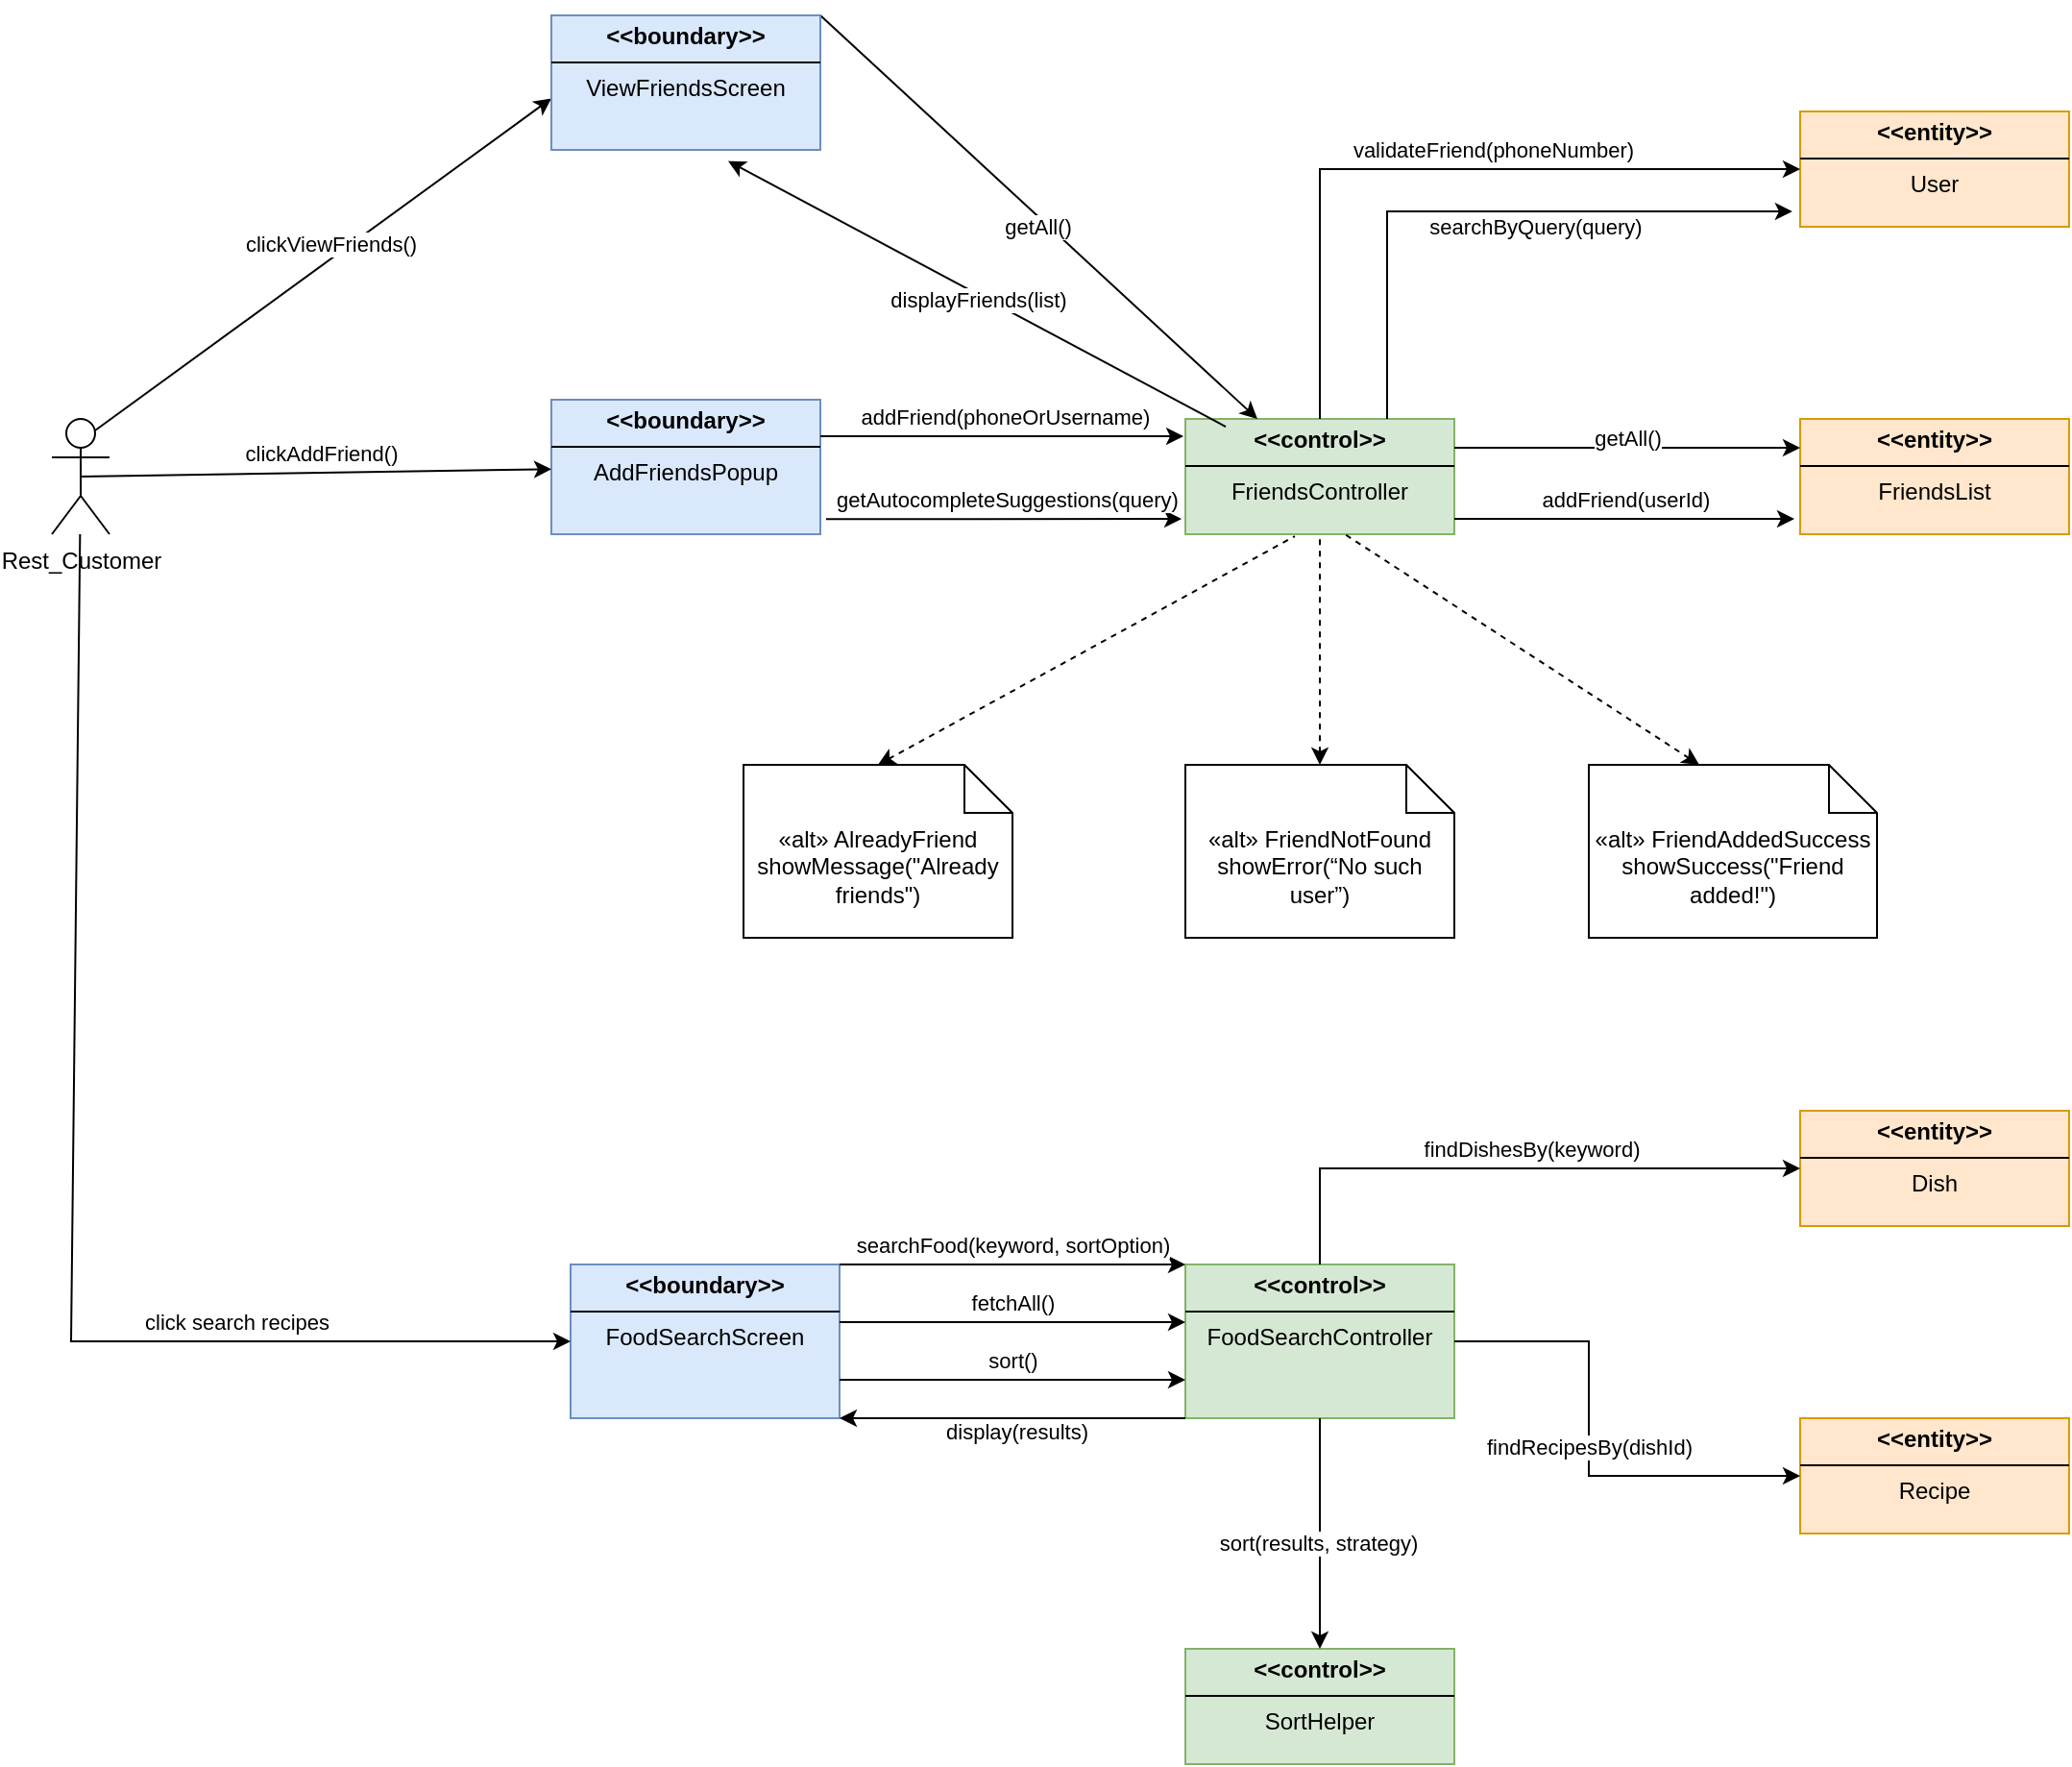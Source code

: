 <mxfile version="27.1.1">
  <diagram name="Page-1" id="YWeBCIOQtNgijhUOqATV">
    <mxGraphModel dx="1106" dy="1705" grid="1" gridSize="10" guides="1" tooltips="1" connect="1" arrows="1" fold="1" page="1" pageScale="1" pageWidth="850" pageHeight="1100" math="0" shadow="0">
      <root>
        <mxCell id="0" />
        <mxCell id="1" parent="0" />
        <mxCell id="TMomWQHEtdi1TI7mCcif-1" value="Rest_Customer" style="shape=umlActor;verticalLabelPosition=bottom;verticalAlign=top;html=1;" parent="1" vertex="1">
          <mxGeometry x="50" y="140" width="30" height="60" as="geometry" />
        </mxCell>
        <mxCell id="TMomWQHEtdi1TI7mCcif-3" value="&lt;p style=&quot;margin:0px;margin-top:4px;text-align:center;&quot;&gt;&lt;b&gt;&amp;lt;&amp;lt;boundary&amp;gt;&amp;gt;&lt;/b&gt;&lt;/p&gt;&lt;hr size=&quot;1&quot; style=&quot;border-style:solid;&quot;&gt;&lt;div style=&quot;text-align: center; height: 2px;&quot;&gt;AddFriendsPopup&lt;/div&gt;&lt;div style=&quot;text-align: center; height: 2px;&quot;&gt;&lt;br&gt;&lt;/div&gt;&lt;div style=&quot;text-align: center; height: 2px;&quot;&gt;&lt;br&gt;&lt;/div&gt;&lt;div style=&quot;text-align: center; height: 2px;&quot;&gt;&lt;br&gt;&lt;/div&gt;&lt;div style=&quot;text-align: center; height: 2px;&quot;&gt;&lt;br&gt;&lt;/div&gt;&lt;div style=&quot;text-align: center; height: 2px;&quot;&gt;&lt;br&gt;&lt;/div&gt;&lt;div style=&quot;text-align: center; height: 2px;&quot;&gt;&lt;br&gt;&lt;/div&gt;" style="verticalAlign=top;align=left;overflow=fill;html=1;whiteSpace=wrap;fillColor=#dae8fc;strokeColor=#6c8ebf;" parent="1" vertex="1">
          <mxGeometry x="310" y="130" width="140" height="70" as="geometry" />
        </mxCell>
        <mxCell id="TMomWQHEtdi1TI7mCcif-4" value="" style="endArrow=classic;html=1;rounded=0;exitX=0.5;exitY=0.5;exitDx=0;exitDy=0;exitPerimeter=0;" parent="1" source="TMomWQHEtdi1TI7mCcif-1" target="TMomWQHEtdi1TI7mCcif-3" edge="1">
          <mxGeometry width="50" height="50" relative="1" as="geometry">
            <mxPoint x="400" y="460" as="sourcePoint" />
            <mxPoint x="260" y="120" as="targetPoint" />
          </mxGeometry>
        </mxCell>
        <mxCell id="TMomWQHEtdi1TI7mCcif-5" value="clickAddFriend()" style="edgeLabel;html=1;align=center;verticalAlign=middle;resizable=0;points=[];" parent="TMomWQHEtdi1TI7mCcif-4" vertex="1" connectable="0">
          <mxGeometry x="0.005" y="-2" relative="1" as="geometry">
            <mxPoint x="2" y="-12" as="offset" />
          </mxGeometry>
        </mxCell>
        <mxCell id="TMomWQHEtdi1TI7mCcif-7" value="&lt;p style=&quot;margin:0px;margin-top:4px;text-align:center;&quot;&gt;&lt;b&gt;&amp;lt;&amp;lt;control&amp;gt;&amp;gt;&lt;/b&gt;&lt;/p&gt;&lt;hr size=&quot;1&quot; style=&quot;border-style:solid;&quot;&gt;&lt;div style=&quot;text-align: center; height: 2px;&quot;&gt;FriendsController&lt;/div&gt;" style="verticalAlign=top;align=left;overflow=fill;html=1;whiteSpace=wrap;fillColor=#d5e8d4;strokeColor=#82b366;" parent="1" vertex="1">
          <mxGeometry x="640" y="140" width="140" height="60" as="geometry" />
        </mxCell>
        <mxCell id="TMomWQHEtdi1TI7mCcif-8" value="" style="endArrow=classic;html=1;rounded=0;entryX=-0.007;entryY=0.15;entryDx=0;entryDy=0;entryPerimeter=0;" parent="1" target="TMomWQHEtdi1TI7mCcif-7" edge="1">
          <mxGeometry width="50" height="50" relative="1" as="geometry">
            <mxPoint x="450" y="149" as="sourcePoint" />
            <mxPoint x="450" y="410" as="targetPoint" />
          </mxGeometry>
        </mxCell>
        <mxCell id="TMomWQHEtdi1TI7mCcif-9" value="addFriend(phoneOrUsername)" style="edgeLabel;html=1;align=center;verticalAlign=middle;resizable=0;points=[];" parent="TMomWQHEtdi1TI7mCcif-8" vertex="1" connectable="0">
          <mxGeometry x="0.012" y="-3" relative="1" as="geometry">
            <mxPoint y="-13" as="offset" />
          </mxGeometry>
        </mxCell>
        <mxCell id="TMomWQHEtdi1TI7mCcif-11" value="&lt;p style=&quot;margin:0px;margin-top:4px;text-align:center;&quot;&gt;&lt;b&gt;&amp;lt;&amp;lt;entity&amp;gt;&amp;gt;&lt;/b&gt;&lt;/p&gt;&lt;hr size=&quot;1&quot; style=&quot;border-style:solid;&quot;&gt;&lt;div style=&quot;text-align: center; height: 2px;&quot;&gt;FriendsList&lt;/div&gt;" style="verticalAlign=top;align=left;overflow=fill;html=1;whiteSpace=wrap;fillColor=#ffe6cc;strokeColor=#d79b00;" parent="1" vertex="1">
          <mxGeometry x="960" y="140" width="140" height="60" as="geometry" />
        </mxCell>
        <mxCell id="TMomWQHEtdi1TI7mCcif-13" value="" style="endArrow=classic;html=1;rounded=0;exitX=1;exitY=0.867;exitDx=0;exitDy=0;exitPerimeter=0;" parent="1" source="TMomWQHEtdi1TI7mCcif-7" edge="1">
          <mxGeometry width="50" height="50" relative="1" as="geometry">
            <mxPoint x="400" y="360" as="sourcePoint" />
            <mxPoint x="957" y="192" as="targetPoint" />
          </mxGeometry>
        </mxCell>
        <mxCell id="TMomWQHEtdi1TI7mCcif-14" value="addFriend(userId)" style="edgeLabel;html=1;align=center;verticalAlign=middle;resizable=0;points=[];" parent="TMomWQHEtdi1TI7mCcif-13" vertex="1" connectable="0">
          <mxGeometry x="-0.011" relative="1" as="geometry">
            <mxPoint x="1" y="-10" as="offset" />
          </mxGeometry>
        </mxCell>
        <mxCell id="TMomWQHEtdi1TI7mCcif-16" value="&lt;p style=&quot;margin:0px;margin-top:4px;text-align:center;&quot;&gt;&lt;b&gt;&amp;lt;&amp;lt;entity&amp;gt;&amp;gt;&lt;/b&gt;&lt;/p&gt;&lt;hr size=&quot;1&quot; style=&quot;border-style:solid;&quot;&gt;&lt;div style=&quot;text-align: center; height: 2px;&quot;&gt;User&lt;/div&gt;" style="verticalAlign=top;align=left;overflow=fill;html=1;whiteSpace=wrap;fillColor=#ffe6cc;strokeColor=#d79b00;" parent="1" vertex="1">
          <mxGeometry x="960" y="-20" width="140" height="60" as="geometry" />
        </mxCell>
        <mxCell id="TMomWQHEtdi1TI7mCcif-17" value="" style="endArrow=classic;html=1;rounded=0;" parent="1" source="TMomWQHEtdi1TI7mCcif-7" target="TMomWQHEtdi1TI7mCcif-16" edge="1">
          <mxGeometry width="50" height="50" relative="1" as="geometry">
            <mxPoint x="410" y="260" as="sourcePoint" />
            <mxPoint x="460" y="210" as="targetPoint" />
            <Array as="points">
              <mxPoint x="710" y="10" />
            </Array>
          </mxGeometry>
        </mxCell>
        <mxCell id="TMomWQHEtdi1TI7mCcif-18" value="validateFriend(phoneNumber)" style="edgeLabel;html=1;align=center;verticalAlign=middle;resizable=0;points=[];" parent="TMomWQHEtdi1TI7mCcif-17" vertex="1" connectable="0">
          <mxGeometry x="0.142" relative="1" as="geometry">
            <mxPoint x="3" y="-10" as="offset" />
          </mxGeometry>
        </mxCell>
        <mxCell id="TMomWQHEtdi1TI7mCcif-19" value="&lt;div&gt;«alt» FriendNotFound&lt;/div&gt;&lt;div&gt;showError(“No such user”)&lt;/div&gt;" style="shape=note2;boundedLbl=1;whiteSpace=wrap;html=1;size=25;verticalAlign=top;align=center;" parent="1" vertex="1">
          <mxGeometry x="640" y="320" width="140" height="90" as="geometry" />
        </mxCell>
        <mxCell id="TMomWQHEtdi1TI7mCcif-20" value="" style="endArrow=none;dashed=1;html=1;rounded=0;strokeColor=default;startArrow=classic;startFill=1;" parent="1" source="TMomWQHEtdi1TI7mCcif-19" target="TMomWQHEtdi1TI7mCcif-7" edge="1">
          <mxGeometry width="50" height="50" relative="1" as="geometry">
            <mxPoint x="420" y="260" as="sourcePoint" />
            <mxPoint x="860" y="280" as="targetPoint" />
          </mxGeometry>
        </mxCell>
        <mxCell id="TMomWQHEtdi1TI7mCcif-23" value="&lt;p style=&quot;margin:0px;margin-top:4px;text-align:center;&quot;&gt;&lt;b&gt;&amp;lt;&amp;lt;boundary&amp;gt;&amp;gt;&lt;/b&gt;&lt;/p&gt;&lt;hr size=&quot;1&quot; style=&quot;border-style:solid;&quot;&gt;&lt;div style=&quot;text-align: center; height: 2px;&quot;&gt;FoodSearchScreen&lt;/div&gt;" style="verticalAlign=top;align=left;overflow=fill;html=1;whiteSpace=wrap;fillColor=#dae8fc;strokeColor=#6c8ebf;" parent="1" vertex="1">
          <mxGeometry x="320" y="580" width="140" height="80" as="geometry" />
        </mxCell>
        <mxCell id="TMomWQHEtdi1TI7mCcif-24" value="" style="endArrow=classic;html=1;rounded=0;" parent="1" source="TMomWQHEtdi1TI7mCcif-1" target="TMomWQHEtdi1TI7mCcif-23" edge="1">
          <mxGeometry width="50" height="50" relative="1" as="geometry">
            <mxPoint x="420" y="510" as="sourcePoint" />
            <mxPoint x="470" y="460" as="targetPoint" />
            <Array as="points">
              <mxPoint x="60" y="620" />
            </Array>
          </mxGeometry>
        </mxCell>
        <mxCell id="TMomWQHEtdi1TI7mCcif-25" value="click search recipes" style="edgeLabel;html=1;align=center;verticalAlign=middle;resizable=0;points=[];" parent="TMomWQHEtdi1TI7mCcif-24" vertex="1" connectable="0">
          <mxGeometry x="0.456" relative="1" as="geometry">
            <mxPoint x="11" y="-10" as="offset" />
          </mxGeometry>
        </mxCell>
        <mxCell id="TMomWQHEtdi1TI7mCcif-26" value="&lt;p style=&quot;margin:0px;margin-top:4px;text-align:center;&quot;&gt;&lt;b&gt;&amp;lt;&amp;lt;control&amp;gt;&amp;gt;&lt;/b&gt;&lt;/p&gt;&lt;hr size=&quot;1&quot; style=&quot;border-style:solid;&quot;&gt;&lt;div style=&quot;text-align: center; height: 2px;&quot;&gt;FoodSearchController&lt;/div&gt;" style="verticalAlign=top;align=left;overflow=fill;html=1;whiteSpace=wrap;fillColor=#d5e8d4;strokeColor=#82b366;" parent="1" vertex="1">
          <mxGeometry x="640" y="580" width="140" height="80" as="geometry" />
        </mxCell>
        <mxCell id="TMomWQHEtdi1TI7mCcif-27" value="" style="endArrow=classic;html=1;rounded=0;exitX=1;exitY=0;exitDx=0;exitDy=0;entryX=0;entryY=0;entryDx=0;entryDy=0;" parent="1" source="TMomWQHEtdi1TI7mCcif-23" target="TMomWQHEtdi1TI7mCcif-26" edge="1">
          <mxGeometry width="50" height="50" relative="1" as="geometry">
            <mxPoint x="420" y="510" as="sourcePoint" />
            <mxPoint x="470" y="460" as="targetPoint" />
          </mxGeometry>
        </mxCell>
        <mxCell id="TMomWQHEtdi1TI7mCcif-28" value="searchFood(keyword, sortOption)" style="edgeLabel;html=1;align=center;verticalAlign=middle;resizable=0;points=[];" parent="TMomWQHEtdi1TI7mCcif-27" vertex="1" connectable="0">
          <mxGeometry x="-0.044" y="1" relative="1" as="geometry">
            <mxPoint x="4" y="-9" as="offset" />
          </mxGeometry>
        </mxCell>
        <mxCell id="TMomWQHEtdi1TI7mCcif-29" value="&lt;p style=&quot;margin:0px;margin-top:4px;text-align:center;&quot;&gt;&lt;b&gt;&amp;lt;&amp;lt;entity&amp;gt;&amp;gt;&lt;/b&gt;&lt;/p&gt;&lt;hr size=&quot;1&quot; style=&quot;border-style:solid;&quot;&gt;&lt;div style=&quot;text-align: center; height: 2px;&quot;&gt;Dish&lt;/div&gt;" style="verticalAlign=top;align=left;overflow=fill;html=1;whiteSpace=wrap;fillColor=#ffe6cc;strokeColor=#d79b00;" parent="1" vertex="1">
          <mxGeometry x="960" y="500" width="140" height="60" as="geometry" />
        </mxCell>
        <mxCell id="TMomWQHEtdi1TI7mCcif-30" value="&lt;p style=&quot;margin:0px;margin-top:4px;text-align:center;&quot;&gt;&lt;b&gt;&amp;lt;&amp;lt;entity&amp;gt;&amp;gt;&lt;/b&gt;&lt;/p&gt;&lt;hr size=&quot;1&quot; style=&quot;border-style:solid;&quot;&gt;&lt;div style=&quot;text-align: center; height: 2px;&quot;&gt;Recipe&lt;/div&gt;" style="verticalAlign=top;align=left;overflow=fill;html=1;whiteSpace=wrap;fillColor=#ffe6cc;strokeColor=#d79b00;" parent="1" vertex="1">
          <mxGeometry x="960" y="660" width="140" height="60" as="geometry" />
        </mxCell>
        <mxCell id="TMomWQHEtdi1TI7mCcif-31" value="" style="endArrow=classic;html=1;rounded=0;" parent="1" source="TMomWQHEtdi1TI7mCcif-26" target="TMomWQHEtdi1TI7mCcif-29" edge="1">
          <mxGeometry width="50" height="50" relative="1" as="geometry">
            <mxPoint x="750" y="510" as="sourcePoint" />
            <mxPoint x="800" y="460" as="targetPoint" />
            <Array as="points">
              <mxPoint x="710" y="530" />
            </Array>
          </mxGeometry>
        </mxCell>
        <mxCell id="TMomWQHEtdi1TI7mCcif-33" value="findDishesBy(keyword)" style="edgeLabel;html=1;align=center;verticalAlign=middle;resizable=0;points=[];" parent="TMomWQHEtdi1TI7mCcif-31" vertex="1" connectable="0">
          <mxGeometry x="-0.027" y="2" relative="1" as="geometry">
            <mxPoint x="14" y="-8" as="offset" />
          </mxGeometry>
        </mxCell>
        <mxCell id="TMomWQHEtdi1TI7mCcif-32" value="" style="endArrow=classic;html=1;rounded=0;" parent="1" source="TMomWQHEtdi1TI7mCcif-26" target="TMomWQHEtdi1TI7mCcif-30" edge="1">
          <mxGeometry width="50" height="50" relative="1" as="geometry">
            <mxPoint x="690" y="760" as="sourcePoint" />
            <mxPoint x="940" y="710" as="targetPoint" />
            <Array as="points">
              <mxPoint x="850" y="620" />
              <mxPoint x="850" y="690" />
            </Array>
          </mxGeometry>
        </mxCell>
        <mxCell id="TMomWQHEtdi1TI7mCcif-34" value="findRecipesBy(dishId)" style="edgeLabel;html=1;align=center;verticalAlign=middle;resizable=0;points=[];" parent="TMomWQHEtdi1TI7mCcif-32" vertex="1" connectable="0">
          <mxGeometry x="0.08" relative="1" as="geometry">
            <mxPoint y="-10" as="offset" />
          </mxGeometry>
        </mxCell>
        <mxCell id="TMomWQHEtdi1TI7mCcif-35" value="&lt;p style=&quot;margin:0px;margin-top:4px;text-align:center;&quot;&gt;&lt;b&gt;&amp;lt;&amp;lt;control&amp;gt;&amp;gt;&lt;/b&gt;&lt;/p&gt;&lt;hr size=&quot;1&quot; style=&quot;border-style:solid;&quot;&gt;&lt;div style=&quot;text-align: center; height: 2px;&quot;&gt;SortHelper&lt;/div&gt;" style="verticalAlign=top;align=left;overflow=fill;html=1;whiteSpace=wrap;fillColor=#d5e8d4;strokeColor=#82b366;" parent="1" vertex="1">
          <mxGeometry x="640" y="780" width="140" height="60" as="geometry" />
        </mxCell>
        <mxCell id="TMomWQHEtdi1TI7mCcif-36" value="" style="endArrow=classic;html=1;rounded=0;" parent="1" source="TMomWQHEtdi1TI7mCcif-26" target="TMomWQHEtdi1TI7mCcif-35" edge="1">
          <mxGeometry width="50" height="50" relative="1" as="geometry">
            <mxPoint x="750" y="610" as="sourcePoint" />
            <mxPoint x="800" y="560" as="targetPoint" />
          </mxGeometry>
        </mxCell>
        <mxCell id="TMomWQHEtdi1TI7mCcif-37" value="sort(results, strategy)" style="edgeLabel;html=1;align=center;verticalAlign=middle;resizable=0;points=[];" parent="TMomWQHEtdi1TI7mCcif-36" vertex="1" connectable="0">
          <mxGeometry x="0.071" y="-1" relative="1" as="geometry">
            <mxPoint as="offset" />
          </mxGeometry>
        </mxCell>
        <mxCell id="TMomWQHEtdi1TI7mCcif-44" value="" style="endArrow=classic;html=1;rounded=0;entryX=1;entryY=1;entryDx=0;entryDy=0;exitX=0;exitY=1;exitDx=0;exitDy=0;" parent="1" target="TMomWQHEtdi1TI7mCcif-23" edge="1" source="TMomWQHEtdi1TI7mCcif-26">
          <mxGeometry width="50" height="50" relative="1" as="geometry">
            <mxPoint x="639" y="633" as="sourcePoint" />
            <mxPoint x="670" y="590" as="targetPoint" />
          </mxGeometry>
        </mxCell>
        <mxCell id="TMomWQHEtdi1TI7mCcif-45" value="display(results)" style="edgeLabel;html=1;align=center;verticalAlign=middle;resizable=0;points=[];" parent="TMomWQHEtdi1TI7mCcif-44" vertex="1" connectable="0">
          <mxGeometry x="0.116" relative="1" as="geometry">
            <mxPoint x="12" y="7" as="offset" />
          </mxGeometry>
        </mxCell>
        <mxCell id="TMomWQHEtdi1TI7mCcif-46" value="" style="endArrow=classic;html=1;rounded=0;exitX=1;exitY=0;exitDx=0;exitDy=0;" parent="1" source="lIlnFzLXPUwTeEMouIDb-3" target="TMomWQHEtdi1TI7mCcif-7" edge="1">
          <mxGeometry width="50" height="50" relative="1" as="geometry">
            <mxPoint x="570" y="-10" as="sourcePoint" />
            <mxPoint x="890" y="220" as="targetPoint" />
          </mxGeometry>
        </mxCell>
        <mxCell id="TMomWQHEtdi1TI7mCcif-47" value="getAll()" style="edgeLabel;html=1;align=center;verticalAlign=middle;resizable=0;points=[];" parent="TMomWQHEtdi1TI7mCcif-46" vertex="1" connectable="0">
          <mxGeometry y="-1" relative="1" as="geometry">
            <mxPoint y="4" as="offset" />
          </mxGeometry>
        </mxCell>
        <mxCell id="lIlnFzLXPUwTeEMouIDb-1" value="" style="endArrow=classic;html=1;rounded=0;entryX=0;entryY=0.617;entryDx=0;entryDy=0;entryPerimeter=0;exitX=0.75;exitY=0.1;exitDx=0;exitDy=0;exitPerimeter=0;" edge="1" parent="1" source="TMomWQHEtdi1TI7mCcif-1" target="lIlnFzLXPUwTeEMouIDb-3">
          <mxGeometry width="50" height="50" relative="1" as="geometry">
            <mxPoint x="69" y="200" as="sourcePoint" />
            <mxPoint x="280" y="300" as="targetPoint" />
          </mxGeometry>
        </mxCell>
        <mxCell id="lIlnFzLXPUwTeEMouIDb-2" value="clickViewFriends()" style="edgeLabel;html=1;align=center;verticalAlign=middle;resizable=0;points=[];" vertex="1" connectable="0" parent="lIlnFzLXPUwTeEMouIDb-1">
          <mxGeometry x="0.005" y="-2" relative="1" as="geometry">
            <mxPoint x="2" y="-12" as="offset" />
          </mxGeometry>
        </mxCell>
        <mxCell id="lIlnFzLXPUwTeEMouIDb-3" value="&lt;p style=&quot;margin:0px;margin-top:4px;text-align:center;&quot;&gt;&lt;b&gt;&amp;lt;&amp;lt;boundary&amp;gt;&amp;gt;&lt;/b&gt;&lt;/p&gt;&lt;hr size=&quot;1&quot; style=&quot;border-style:solid;&quot;&gt;&lt;div style=&quot;text-align: center; height: 2px;&quot;&gt;ViewFriendsScreen&lt;/div&gt;&lt;div style=&quot;text-align: center; height: 2px;&quot;&gt;&lt;br&gt;&lt;/div&gt;&lt;div style=&quot;text-align: center; height: 2px;&quot;&gt;&lt;br&gt;&lt;/div&gt;&lt;div style=&quot;text-align: center; height: 2px;&quot;&gt;&lt;br&gt;&lt;/div&gt;&lt;div style=&quot;text-align: center; height: 2px;&quot;&gt;&lt;br&gt;&lt;/div&gt;&lt;div style=&quot;text-align: center; height: 2px;&quot;&gt;&lt;br&gt;&lt;/div&gt;&lt;div style=&quot;text-align: center; height: 2px;&quot;&gt;&lt;br&gt;&lt;/div&gt;&lt;div style=&quot;text-align: center; height: 2px;&quot;&gt;&lt;br&gt;&lt;/div&gt;&lt;div style=&quot;text-align: center; height: 2px;&quot;&gt;&lt;br&gt;&lt;/div&gt;&lt;div style=&quot;text-align: center; height: 2px;&quot;&gt;&lt;br&gt;&lt;/div&gt;&lt;div style=&quot;text-align: center; height: 2px;&quot;&gt;&lt;br&gt;&lt;/div&gt;&lt;div style=&quot;text-align: center; height: 2px;&quot;&gt;&lt;br&gt;&lt;/div&gt;&lt;div style=&quot;text-align: center; height: 2px;&quot;&gt;&lt;br&gt;&lt;/div&gt;&lt;div style=&quot;text-align: center; height: 2px;&quot;&gt;&lt;br&gt;&lt;/div&gt;" style="verticalAlign=top;align=left;overflow=fill;html=1;whiteSpace=wrap;fillColor=#dae8fc;strokeColor=#6c8ebf;" vertex="1" parent="1">
          <mxGeometry x="310" y="-70" width="140" height="70" as="geometry" />
        </mxCell>
        <mxCell id="lIlnFzLXPUwTeEMouIDb-8" value="" style="endArrow=classic;html=1;rounded=0;exitX=0.15;exitY=0.067;exitDx=0;exitDy=0;exitPerimeter=0;entryX=0.657;entryY=1.083;entryDx=0;entryDy=0;entryPerimeter=0;" edge="1" parent="1" source="TMomWQHEtdi1TI7mCcif-7" target="lIlnFzLXPUwTeEMouIDb-3">
          <mxGeometry width="50" height="50" relative="1" as="geometry">
            <mxPoint x="690" y="450" as="sourcePoint" />
            <mxPoint x="437" y="393" as="targetPoint" />
          </mxGeometry>
        </mxCell>
        <mxCell id="lIlnFzLXPUwTeEMouIDb-9" value="displayFriends(list)" style="edgeLabel;html=1;align=center;verticalAlign=middle;resizable=0;points=[];" vertex="1" connectable="0" parent="lIlnFzLXPUwTeEMouIDb-8">
          <mxGeometry y="-1" relative="1" as="geometry">
            <mxPoint y="4" as="offset" />
          </mxGeometry>
        </mxCell>
        <mxCell id="lIlnFzLXPUwTeEMouIDb-11" value="&lt;div&gt;«alt» AlreadyFriend&lt;/div&gt;&lt;div&gt;showMessage(&quot;Already friends&quot;)&lt;/div&gt;" style="shape=note2;boundedLbl=1;whiteSpace=wrap;html=1;size=25;verticalAlign=top;align=center;" vertex="1" parent="1">
          <mxGeometry x="410" y="320" width="140" height="90" as="geometry" />
        </mxCell>
        <mxCell id="lIlnFzLXPUwTeEMouIDb-12" value="&lt;div&gt;«alt» FriendAddedSuccess&lt;/div&gt;&lt;div&gt;showSuccess(&quot;Friend added!&quot;)&lt;/div&gt;" style="shape=note2;boundedLbl=1;whiteSpace=wrap;html=1;size=25;verticalAlign=top;align=center;" vertex="1" parent="1">
          <mxGeometry x="850" y="320" width="150" height="90" as="geometry" />
        </mxCell>
        <mxCell id="lIlnFzLXPUwTeEMouIDb-14" value="" style="endArrow=none;dashed=1;html=1;rounded=0;strokeColor=default;startArrow=classic;startFill=1;exitX=0.5;exitY=0;exitDx=0;exitDy=0;exitPerimeter=0;entryX=0.407;entryY=1.017;entryDx=0;entryDy=0;entryPerimeter=0;" edge="1" parent="1" source="lIlnFzLXPUwTeEMouIDb-11" target="TMomWQHEtdi1TI7mCcif-7">
          <mxGeometry width="50" height="50" relative="1" as="geometry">
            <mxPoint x="710" y="410" as="sourcePoint" />
            <mxPoint x="710" y="290" as="targetPoint" />
          </mxGeometry>
        </mxCell>
        <mxCell id="lIlnFzLXPUwTeEMouIDb-15" value="" style="endArrow=none;dashed=1;html=1;rounded=0;strokeColor=default;startArrow=classic;startFill=1;exitX=0;exitY=0;exitDx=57.5;exitDy=0;exitPerimeter=0;entryX=0.593;entryY=1;entryDx=0;entryDy=0;entryPerimeter=0;" edge="1" parent="1" source="lIlnFzLXPUwTeEMouIDb-12" target="TMomWQHEtdi1TI7mCcif-7">
          <mxGeometry width="50" height="50" relative="1" as="geometry">
            <mxPoint x="760" y="389" as="sourcePoint" />
            <mxPoint x="977" y="270" as="targetPoint" />
          </mxGeometry>
        </mxCell>
        <mxCell id="lIlnFzLXPUwTeEMouIDb-16" value="" style="endArrow=classic;html=1;rounded=0;exitX=1;exitY=0.25;exitDx=0;exitDy=0;entryX=0;entryY=0.25;entryDx=0;entryDy=0;" edge="1" parent="1" source="TMomWQHEtdi1TI7mCcif-7" target="TMomWQHEtdi1TI7mCcif-11">
          <mxGeometry width="50" height="50" relative="1" as="geometry">
            <mxPoint x="590" y="50" as="sourcePoint" />
            <mxPoint x="818" y="260" as="targetPoint" />
          </mxGeometry>
        </mxCell>
        <mxCell id="lIlnFzLXPUwTeEMouIDb-17" value="getAll()" style="edgeLabel;html=1;align=center;verticalAlign=middle;resizable=0;points=[];" vertex="1" connectable="0" parent="lIlnFzLXPUwTeEMouIDb-16">
          <mxGeometry y="-1" relative="1" as="geometry">
            <mxPoint y="-6" as="offset" />
          </mxGeometry>
        </mxCell>
        <mxCell id="lIlnFzLXPUwTeEMouIDb-18" value="" style="endArrow=classic;html=1;rounded=0;exitX=1.021;exitY=0.888;exitDx=0;exitDy=0;entryX=-0.014;entryY=0.867;entryDx=0;entryDy=0;exitPerimeter=0;entryPerimeter=0;" edge="1" parent="1" source="TMomWQHEtdi1TI7mCcif-3" target="TMomWQHEtdi1TI7mCcif-7">
          <mxGeometry width="50" height="50" relative="1" as="geometry">
            <mxPoint x="570" y="180" as="sourcePoint" />
            <mxPoint x="740" y="180" as="targetPoint" />
          </mxGeometry>
        </mxCell>
        <mxCell id="lIlnFzLXPUwTeEMouIDb-19" value="getAutocompleteSuggestions(query)" style="edgeLabel;html=1;align=center;verticalAlign=middle;resizable=0;points=[];" vertex="1" connectable="0" parent="lIlnFzLXPUwTeEMouIDb-18">
          <mxGeometry x="0.012" y="-3" relative="1" as="geometry">
            <mxPoint y="-13" as="offset" />
          </mxGeometry>
        </mxCell>
        <mxCell id="lIlnFzLXPUwTeEMouIDb-20" value="" style="endArrow=classic;html=1;rounded=0;exitX=0.75;exitY=0;exitDx=0;exitDy=0;entryX=-0.029;entryY=0.867;entryDx=0;entryDy=0;entryPerimeter=0;" edge="1" parent="1" source="TMomWQHEtdi1TI7mCcif-7" target="TMomWQHEtdi1TI7mCcif-16">
          <mxGeometry width="50" height="50" relative="1" as="geometry">
            <mxPoint x="760" y="220" as="sourcePoint" />
            <mxPoint x="1010" y="90" as="targetPoint" />
            <Array as="points">
              <mxPoint x="745" y="32" />
            </Array>
          </mxGeometry>
        </mxCell>
        <mxCell id="lIlnFzLXPUwTeEMouIDb-21" value="searchByQuery(query)" style="edgeLabel;html=1;align=center;verticalAlign=middle;resizable=0;points=[];" vertex="1" connectable="0" parent="lIlnFzLXPUwTeEMouIDb-20">
          <mxGeometry x="0.142" relative="1" as="geometry">
            <mxPoint x="3" y="8" as="offset" />
          </mxGeometry>
        </mxCell>
        <mxCell id="lIlnFzLXPUwTeEMouIDb-22" value="" style="endArrow=classic;html=1;rounded=0;exitX=1;exitY=0.375;exitDx=0;exitDy=0;exitPerimeter=0;" edge="1" parent="1" source="TMomWQHEtdi1TI7mCcif-23">
          <mxGeometry width="50" height="50" relative="1" as="geometry">
            <mxPoint x="580" y="620" as="sourcePoint" />
            <mxPoint x="640" y="610" as="targetPoint" />
          </mxGeometry>
        </mxCell>
        <mxCell id="lIlnFzLXPUwTeEMouIDb-23" value="fetchAll()" style="edgeLabel;html=1;align=center;verticalAlign=middle;resizable=0;points=[];" vertex="1" connectable="0" parent="lIlnFzLXPUwTeEMouIDb-22">
          <mxGeometry x="-0.044" y="1" relative="1" as="geometry">
            <mxPoint x="4" y="-9" as="offset" />
          </mxGeometry>
        </mxCell>
        <mxCell id="lIlnFzLXPUwTeEMouIDb-24" value="" style="endArrow=classic;html=1;rounded=0;exitX=1;exitY=0.75;exitDx=0;exitDy=0;" edge="1" parent="1" source="TMomWQHEtdi1TI7mCcif-23">
          <mxGeometry width="50" height="50" relative="1" as="geometry">
            <mxPoint x="550" y="640" as="sourcePoint" />
            <mxPoint x="640" y="640" as="targetPoint" />
          </mxGeometry>
        </mxCell>
        <mxCell id="lIlnFzLXPUwTeEMouIDb-25" value="sort()" style="edgeLabel;html=1;align=center;verticalAlign=middle;resizable=0;points=[];" vertex="1" connectable="0" parent="lIlnFzLXPUwTeEMouIDb-24">
          <mxGeometry x="-0.044" y="1" relative="1" as="geometry">
            <mxPoint x="4" y="-9" as="offset" />
          </mxGeometry>
        </mxCell>
      </root>
    </mxGraphModel>
  </diagram>
</mxfile>
